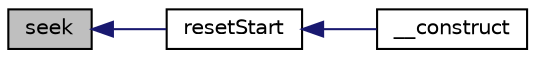 digraph "seek"
{
  edge [fontname="Helvetica",fontsize="10",labelfontname="Helvetica",labelfontsize="10"];
  node [fontname="Helvetica",fontsize="10",shape=record];
  rankdir="LR";
  Node34 [label="seek",height=0.2,width=0.4,color="black", fillcolor="grey75", style="filled", fontcolor="black"];
  Node34 -> Node35 [dir="back",color="midnightblue",fontsize="10",style="solid",fontname="Helvetica"];
  Node35 [label="resetStart",height=0.2,width=0.4,color="black", fillcolor="white", style="filled",URL="$class_p_h_p_excel___worksheet___column_cell_iterator.html#a1368abfecab4e1d06cbc82530d721439"];
  Node35 -> Node36 [dir="back",color="midnightblue",fontsize="10",style="solid",fontname="Helvetica"];
  Node36 [label="__construct",height=0.2,width=0.4,color="black", fillcolor="white", style="filled",URL="$class_p_h_p_excel___worksheet___column_cell_iterator.html#a0b4a39eddfd94958f6e1e6c65d04a17d"];
}
